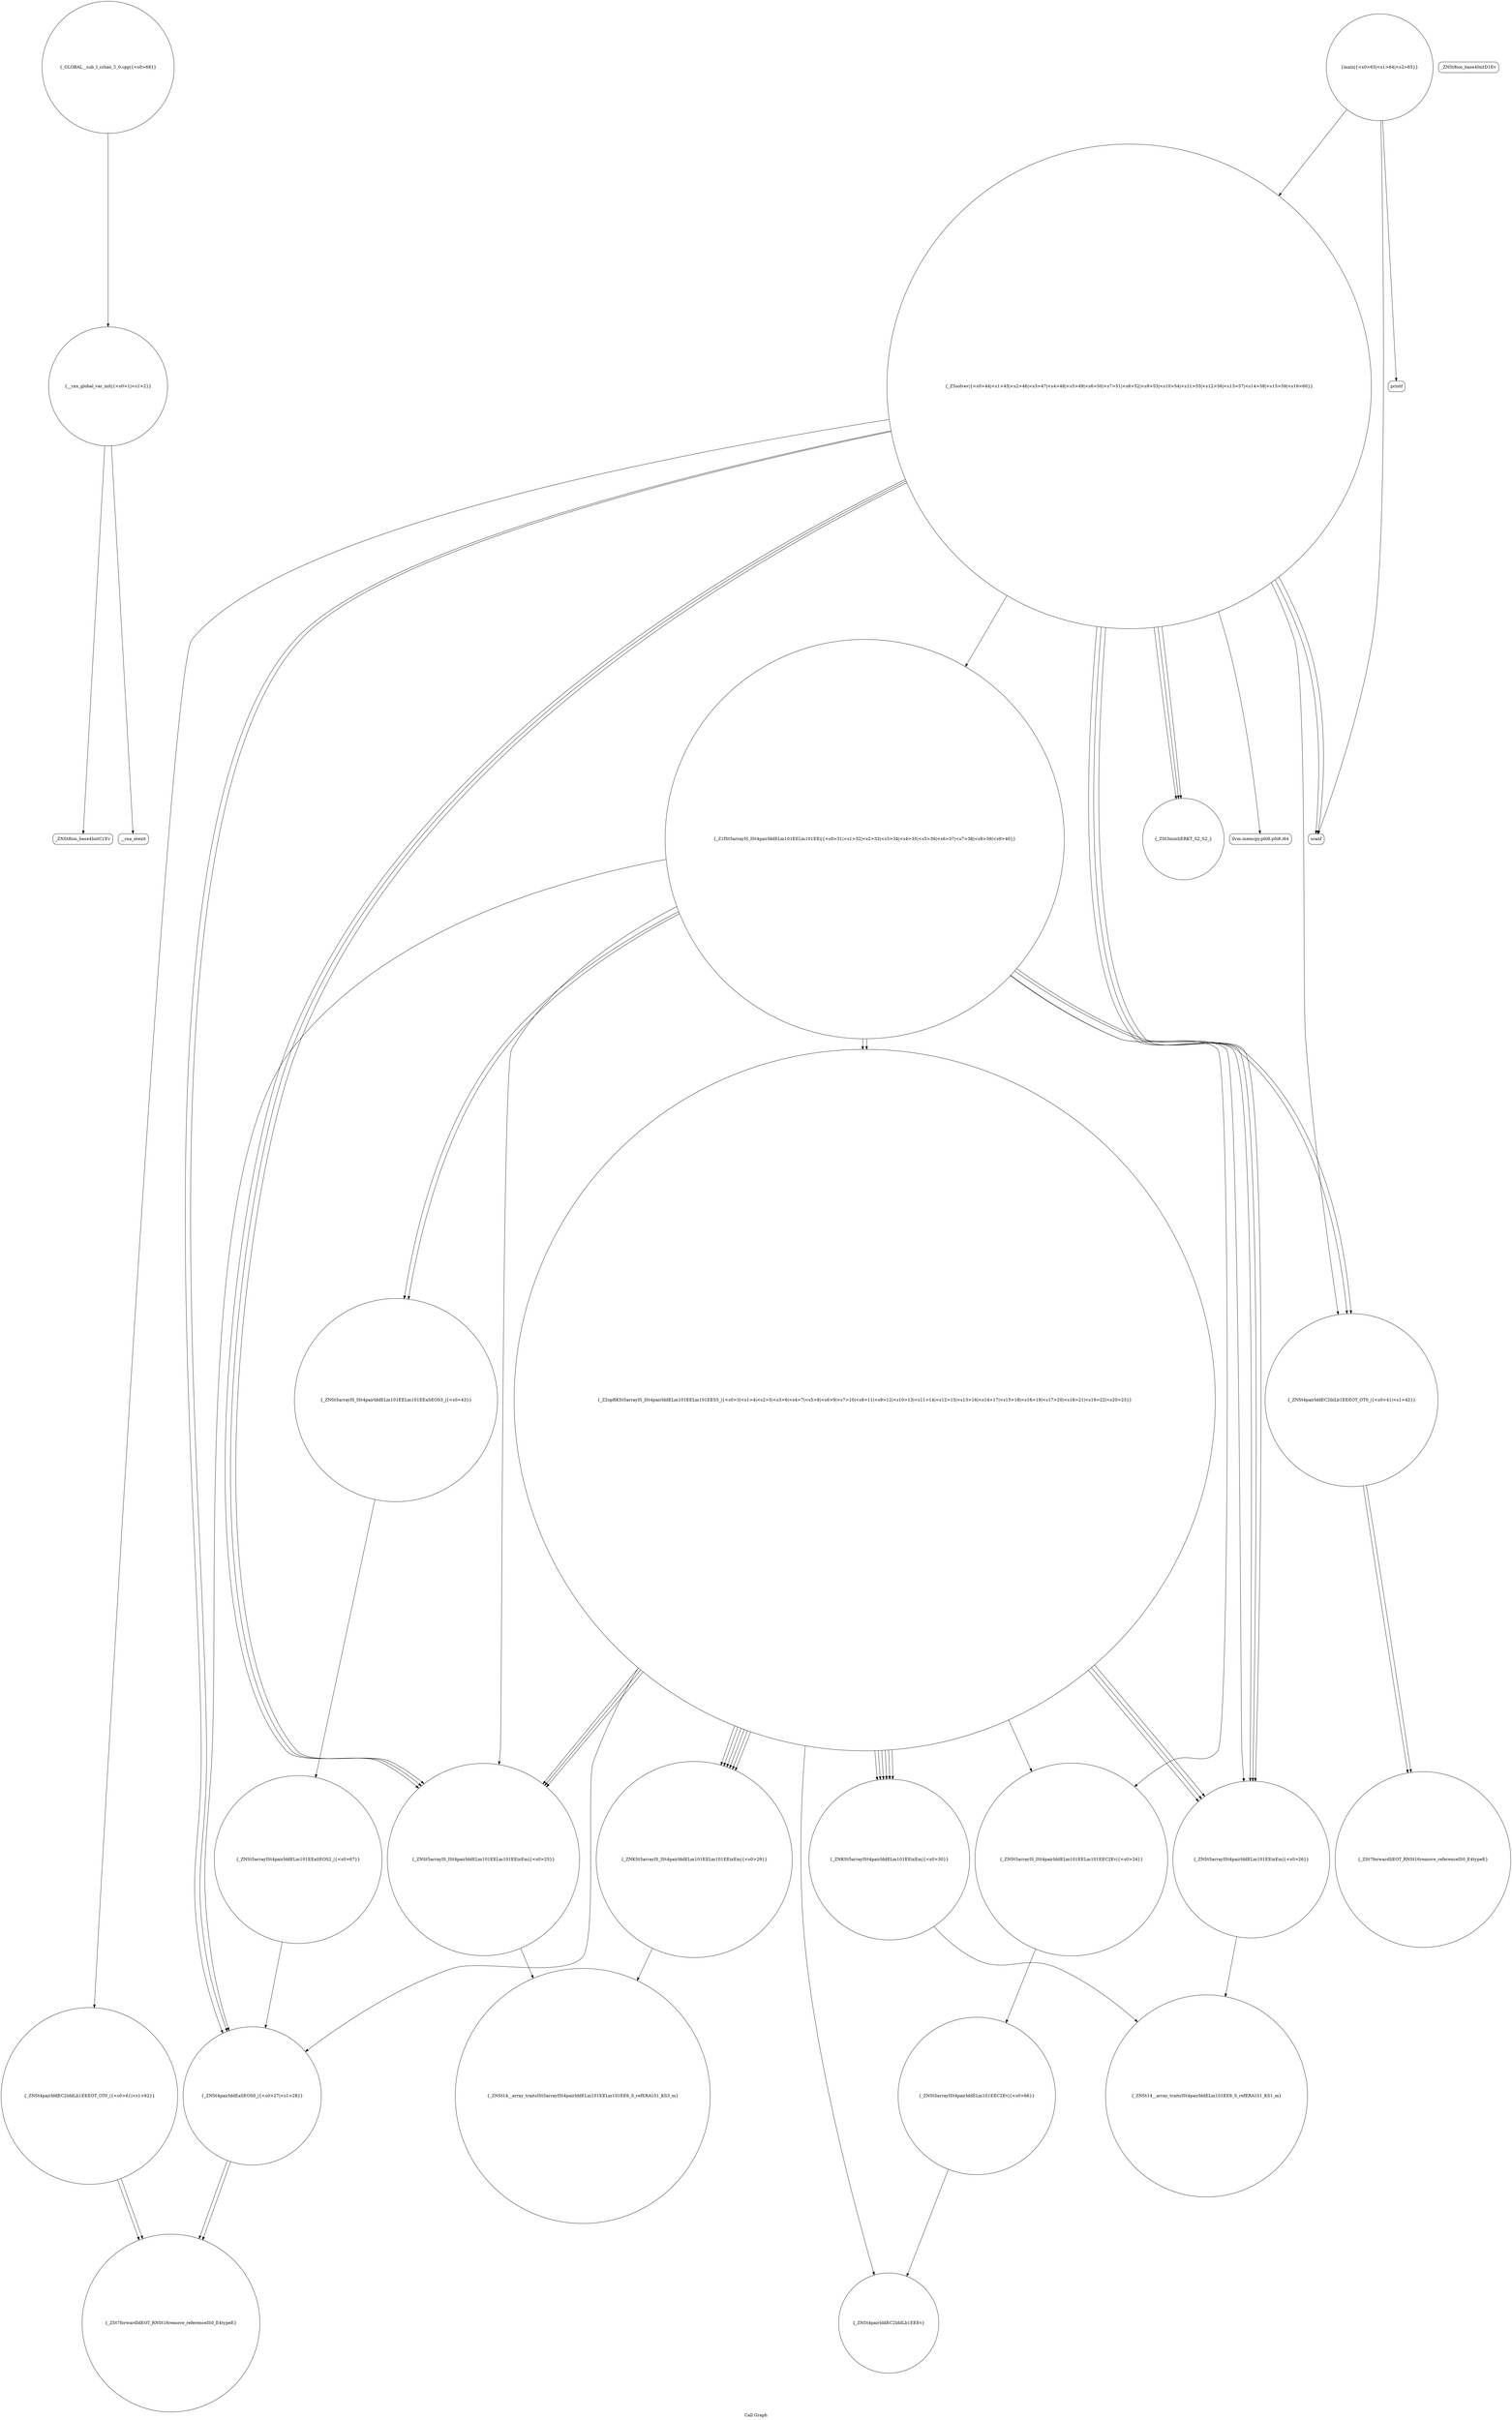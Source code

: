 digraph "Call Graph" {
	label="Call Graph";

	Node0x555f5451a400 [shape=record,shape=circle,label="{__cxx_global_var_init|{<s0>1|<s1>2}}"];
	Node0x555f5451a400:s0 -> Node0x555f5451a890[color=black];
	Node0x555f5451a400:s1 -> Node0x555f5451a990[color=black];
	Node0x555f5451b510 [shape=record,shape=circle,label="{_ZNSt5arrayISt4pairIddELm101EEaSEOS2_|{<s0>67}}"];
	Node0x555f5451b510:s0 -> Node0x555f5451ac90[color=black];
	Node0x555f5451ab90 [shape=record,shape=circle,label="{_ZNSt5arrayIS_ISt4pairIddELm101EELm101EEixEm|{<s0>25}}"];
	Node0x555f5451ab90:s0 -> Node0x555f5451b390[color=black];
	Node0x555f5451af10 [shape=record,shape=circle,label="{_ZNSt5arrayIS_ISt4pairIddELm101EELm101EEaSEOS3_|{<s0>43}}"];
	Node0x555f5451af10:s0 -> Node0x555f5451b510[color=black];
	Node0x555f5451b290 [shape=record,shape=Mrecord,label="{printf}"];
	Node0x555f5451a910 [shape=record,shape=Mrecord,label="{_ZNSt8ios_base4InitD1Ev}"];
	Node0x555f5451b610 [shape=record,shape=circle,label="{_GLOBAL__sub_I_cchao_2_0.cpp|{<s0>68}}"];
	Node0x555f5451b610:s0 -> Node0x555f5451a400[color=black];
	Node0x555f5451ac90 [shape=record,shape=circle,label="{_ZNSt4pairIddEaSEOS0_|{<s0>27|<s1>28}}"];
	Node0x555f5451ac90:s0 -> Node0x555f5451b590[color=black];
	Node0x555f5451ac90:s1 -> Node0x555f5451b590[color=black];
	Node0x555f5451b010 [shape=record,shape=Mrecord,label="{scanf}"];
	Node0x555f5451b390 [shape=record,shape=circle,label="{_ZNSt14__array_traitsISt5arrayISt4pairIddELm101EELm101EE6_S_refERA101_KS3_m}"];
	Node0x555f5451aa10 [shape=record,shape=circle,label="{_Z2opRKSt5arrayIS_ISt4pairIddELm101EELm101EES5_|{<s0>3|<s1>4|<s2>5|<s3>6|<s4>7|<s5>8|<s6>9|<s7>10|<s8>11|<s9>12|<s10>13|<s11>14|<s12>15|<s13>16|<s14>17|<s15>18|<s16>19|<s17>20|<s18>21|<s19>22|<s20>23}}"];
	Node0x555f5451aa10:s0 -> Node0x555f5451aa90[color=black];
	Node0x555f5451aa10:s1 -> Node0x555f5451ab10[color=black];
	Node0x555f5451aa10:s2 -> Node0x555f5451ab90[color=black];
	Node0x555f5451aa10:s3 -> Node0x555f5451ac10[color=black];
	Node0x555f5451aa10:s4 -> Node0x555f5451ac90[color=black];
	Node0x555f5451aa10:s5 -> Node0x555f5451ad10[color=black];
	Node0x555f5451aa10:s6 -> Node0x555f5451ad90[color=black];
	Node0x555f5451aa10:s7 -> Node0x555f5451ad10[color=black];
	Node0x555f5451aa10:s8 -> Node0x555f5451ad90[color=black];
	Node0x555f5451aa10:s9 -> Node0x555f5451ab90[color=black];
	Node0x555f5451aa10:s10 -> Node0x555f5451ac10[color=black];
	Node0x555f5451aa10:s11 -> Node0x555f5451ad10[color=black];
	Node0x555f5451aa10:s12 -> Node0x555f5451ad90[color=black];
	Node0x555f5451aa10:s13 -> Node0x555f5451ad10[color=black];
	Node0x555f5451aa10:s14 -> Node0x555f5451ad90[color=black];
	Node0x555f5451aa10:s15 -> Node0x555f5451ad10[color=black];
	Node0x555f5451aa10:s16 -> Node0x555f5451ad90[color=black];
	Node0x555f5451aa10:s17 -> Node0x555f5451ad10[color=black];
	Node0x555f5451aa10:s18 -> Node0x555f5451ad90[color=black];
	Node0x555f5451aa10:s19 -> Node0x555f5451ab90[color=black];
	Node0x555f5451aa10:s20 -> Node0x555f5451ac10[color=black];
	Node0x555f5451ad90 [shape=record,shape=circle,label="{_ZNKSt5arrayISt4pairIddELm101EEixEm|{<s0>30}}"];
	Node0x555f5451ad90:s0 -> Node0x555f5451b410[color=black];
	Node0x555f5451b110 [shape=record,shape=circle,label="{_ZNSt4pairIddEC2IddLb1EEEOT_OT0_|{<s0>61|<s1>62}}"];
	Node0x555f5451b110:s0 -> Node0x555f5451b590[color=black];
	Node0x555f5451b110:s1 -> Node0x555f5451b590[color=black];
	Node0x555f5451b490 [shape=record,shape=circle,label="{_ZSt7forwardIiEOT_RNSt16remove_referenceIS0_E4typeE}"];
	Node0x555f5451ab10 [shape=record,shape=circle,label="{_ZNSt4pairIddEC2IddLb1EEEv}"];
	Node0x555f5451ae90 [shape=record,shape=circle,label="{_ZNSt4pairIddEC2IiiLb1EEEOT_OT0_|{<s0>41|<s1>42}}"];
	Node0x555f5451ae90:s0 -> Node0x555f5451b490[color=black];
	Node0x555f5451ae90:s1 -> Node0x555f5451b490[color=black];
	Node0x555f5451b210 [shape=record,shape=circle,label="{main|{<s0>63|<s1>64|<s2>65}}"];
	Node0x555f5451b210:s0 -> Node0x555f5451b010[color=black];
	Node0x555f5451b210:s1 -> Node0x555f5451af90[color=black];
	Node0x555f5451b210:s2 -> Node0x555f5451b290[color=black];
	Node0x555f5451a890 [shape=record,shape=Mrecord,label="{_ZNSt8ios_base4InitC1Ev}"];
	Node0x555f5451b590 [shape=record,shape=circle,label="{_ZSt7forwardIdEOT_RNSt16remove_referenceIS0_E4typeE}"];
	Node0x555f5451ac10 [shape=record,shape=circle,label="{_ZNSt5arrayISt4pairIddELm101EEixEm|{<s0>26}}"];
	Node0x555f5451ac10:s0 -> Node0x555f5451b410[color=black];
	Node0x555f5451af90 [shape=record,shape=circle,label="{_Z5solvev|{<s0>44|<s1>45|<s2>46|<s3>47|<s4>48|<s5>49|<s6>50|<s7>51|<s8>52|<s9>53|<s10>54|<s11>55|<s12>56|<s13>57|<s14>58|<s15>59|<s16>60}}"];
	Node0x555f5451af90:s0 -> Node0x555f5451b010[color=black];
	Node0x555f5451af90:s1 -> Node0x555f5451b010[color=black];
	Node0x555f5451af90:s2 -> Node0x555f5451b090[color=black];
	Node0x555f5451af90:s3 -> Node0x555f5451b090[color=black];
	Node0x555f5451af90:s4 -> Node0x555f5451b090[color=black];
	Node0x555f5451af90:s5 -> Node0x555f5451ae90[color=black];
	Node0x555f5451af90:s6 -> Node0x555f5451ab90[color=black];
	Node0x555f5451af90:s7 -> Node0x555f5451ac10[color=black];
	Node0x555f5451af90:s8 -> Node0x555f5451ac90[color=black];
	Node0x555f5451af90:s9 -> Node0x555f5451b110[color=black];
	Node0x555f5451af90:s10 -> Node0x555f5451ab90[color=black];
	Node0x555f5451af90:s11 -> Node0x555f5451ac10[color=black];
	Node0x555f5451af90:s12 -> Node0x555f5451ac90[color=black];
	Node0x555f5451af90:s13 -> Node0x555f5451b190[color=black];
	Node0x555f5451af90:s14 -> Node0x555f5451ae10[color=black];
	Node0x555f5451af90:s15 -> Node0x555f5451ab90[color=black];
	Node0x555f5451af90:s16 -> Node0x555f5451ac10[color=black];
	Node0x555f5451b310 [shape=record,shape=circle,label="{_ZNSt5arrayISt4pairIddELm101EEC2Ev|{<s0>66}}"];
	Node0x555f5451b310:s0 -> Node0x555f5451ab10[color=black];
	Node0x555f5451a990 [shape=record,shape=Mrecord,label="{__cxa_atexit}"];
	Node0x555f5451ad10 [shape=record,shape=circle,label="{_ZNKSt5arrayIS_ISt4pairIddELm101EELm101EEixEm|{<s0>29}}"];
	Node0x555f5451ad10:s0 -> Node0x555f5451b390[color=black];
	Node0x555f5451b090 [shape=record,shape=circle,label="{_ZSt3minIiERKT_S2_S2_}"];
	Node0x555f5451b410 [shape=record,shape=circle,label="{_ZNSt14__array_traitsISt4pairIddELm101EE6_S_refERA101_KS1_m}"];
	Node0x555f5451aa90 [shape=record,shape=circle,label="{_ZNSt5arrayIS_ISt4pairIddELm101EELm101EEC2Ev|{<s0>24}}"];
	Node0x555f5451aa90:s0 -> Node0x555f5451b310[color=black];
	Node0x555f5451ae10 [shape=record,shape=circle,label="{_Z1fSt5arrayIS_ISt4pairIddELm101EELm101EEi|{<s0>31|<s1>32|<s2>33|<s3>34|<s4>35|<s5>36|<s6>37|<s7>38|<s8>39|<s9>40}}"];
	Node0x555f5451ae10:s0 -> Node0x555f5451aa90[color=black];
	Node0x555f5451ae10:s1 -> Node0x555f5451ae90[color=black];
	Node0x555f5451ae10:s2 -> Node0x555f5451ae90[color=black];
	Node0x555f5451ae10:s3 -> Node0x555f5451ab90[color=black];
	Node0x555f5451ae10:s4 -> Node0x555f5451ac10[color=black];
	Node0x555f5451ae10:s5 -> Node0x555f5451ac90[color=black];
	Node0x555f5451ae10:s6 -> Node0x555f5451aa10[color=black];
	Node0x555f5451ae10:s7 -> Node0x555f5451af10[color=black];
	Node0x555f5451ae10:s8 -> Node0x555f5451aa10[color=black];
	Node0x555f5451ae10:s9 -> Node0x555f5451af10[color=black];
	Node0x555f5451b190 [shape=record,shape=Mrecord,label="{llvm.memcpy.p0i8.p0i8.i64}"];
}
